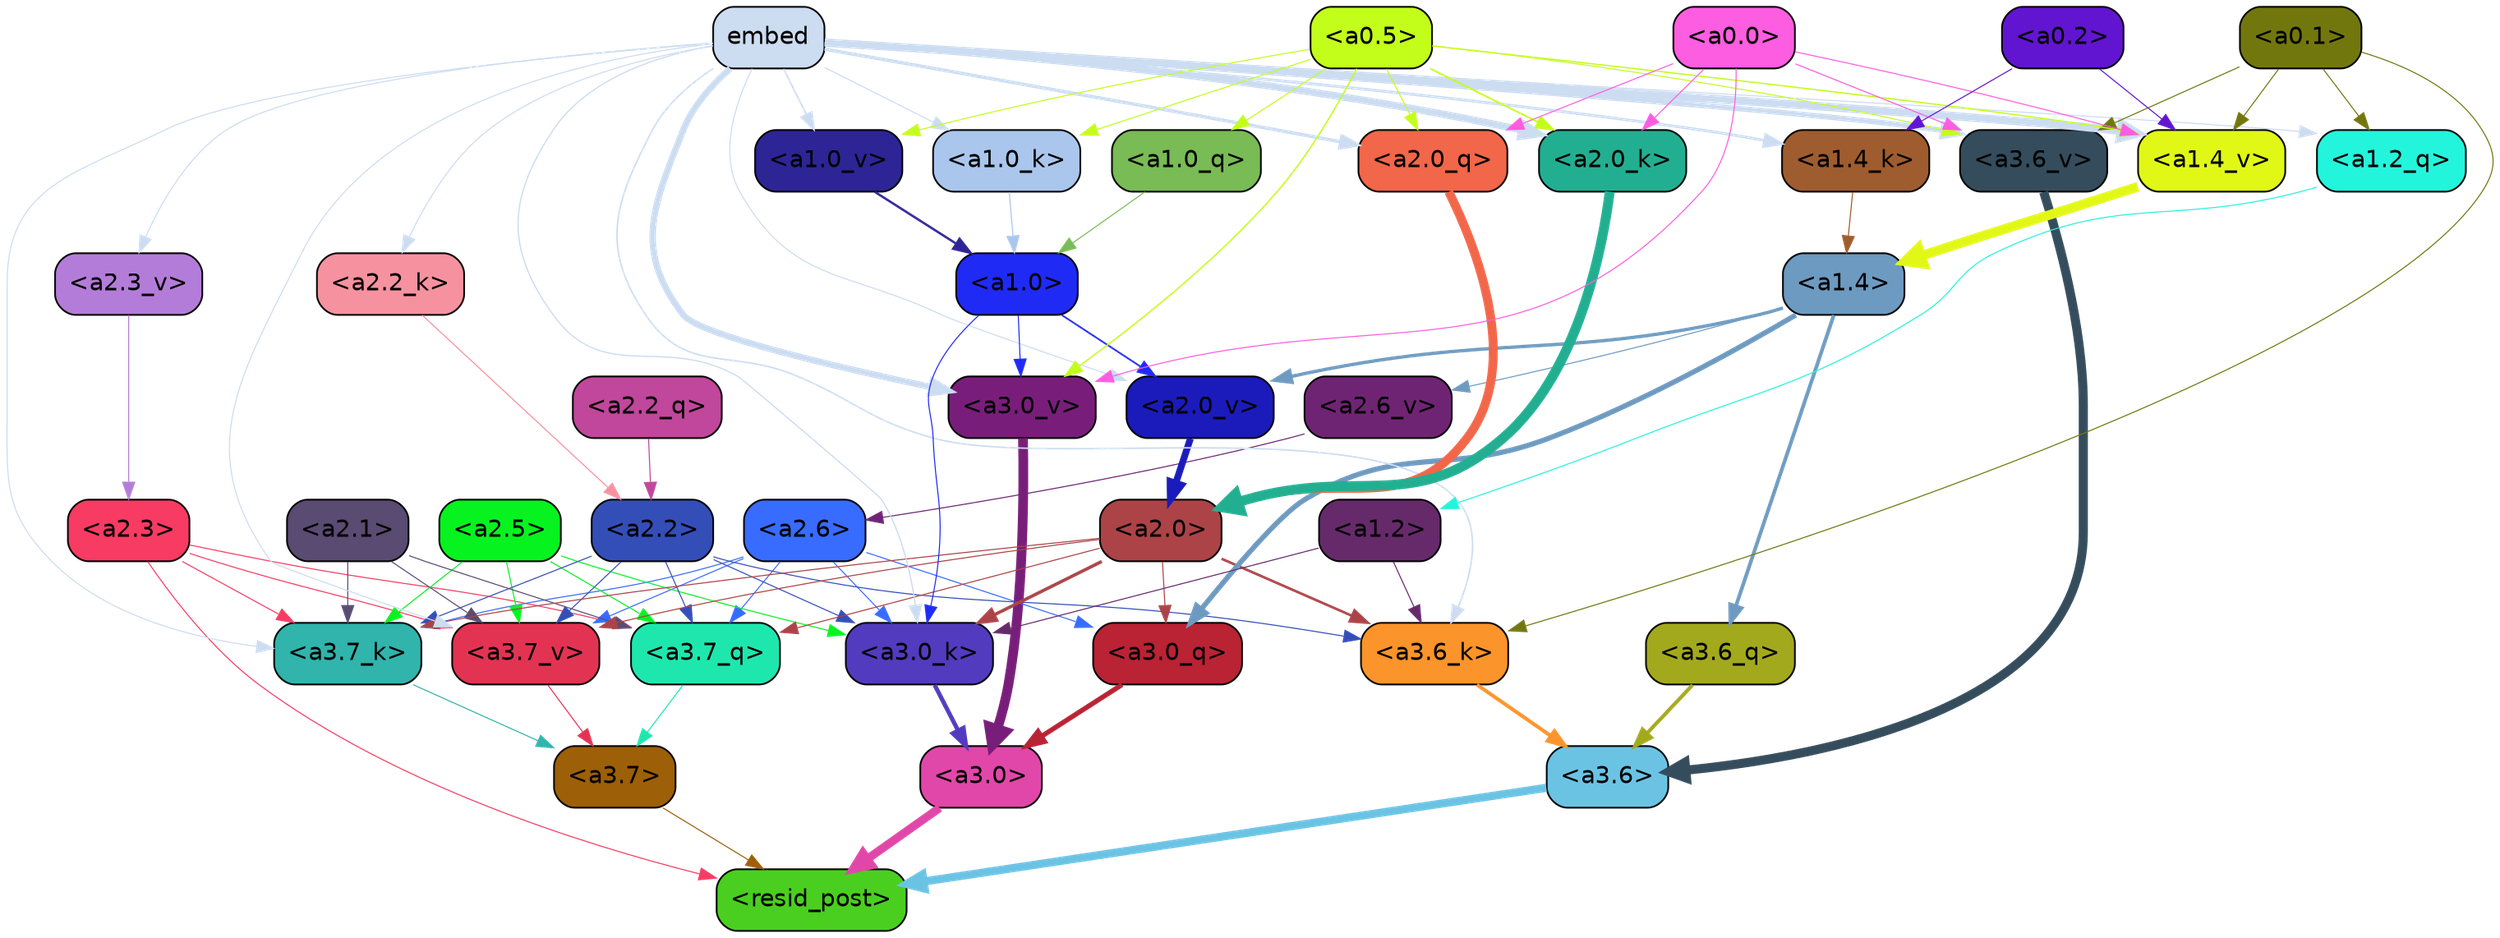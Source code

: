 strict digraph "" {
	graph [bgcolor=transparent,
		layout=dot,
		overlap=false,
		splines=true
	];
	"<a3.7>"	[color=black,
		fillcolor="#9d5f07",
		fontname=Helvetica,
		shape=box,
		style="filled, rounded"];
	"<resid_post>"	[color=black,
		fillcolor="#4acf20",
		fontname=Helvetica,
		shape=box,
		style="filled, rounded"];
	"<a3.7>" -> "<resid_post>"	[color="#9d5f07",
		penwidth=0.6];
	"<a3.6>"	[color=black,
		fillcolor="#6bc3e4",
		fontname=Helvetica,
		shape=box,
		style="filled, rounded"];
	"<a3.6>" -> "<resid_post>"	[color="#6bc3e4",
		penwidth=4.7534414529800415];
	"<a3.0>"	[color=black,
		fillcolor="#e147a8",
		fontname=Helvetica,
		shape=box,
		style="filled, rounded"];
	"<a3.0>" -> "<resid_post>"	[color="#e147a8",
		penwidth=4.898576855659485];
	"<a2.3>"	[color=black,
		fillcolor="#f73b63",
		fontname=Helvetica,
		shape=box,
		style="filled, rounded"];
	"<a2.3>" -> "<resid_post>"	[color="#f73b63",
		penwidth=0.6];
	"<a3.7_q>"	[color=black,
		fillcolor="#1ee7ae",
		fontname=Helvetica,
		shape=box,
		style="filled, rounded"];
	"<a2.3>" -> "<a3.7_q>"	[color="#f73b63",
		penwidth=0.6];
	"<a3.7_k>"	[color=black,
		fillcolor="#30b4ac",
		fontname=Helvetica,
		shape=box,
		style="filled, rounded"];
	"<a2.3>" -> "<a3.7_k>"	[color="#f73b63",
		penwidth=0.6];
	"<a3.7_v>"	[color=black,
		fillcolor="#e33352",
		fontname=Helvetica,
		shape=box,
		style="filled, rounded"];
	"<a2.3>" -> "<a3.7_v>"	[color="#f73b63",
		penwidth=0.6];
	"<a3.7_q>" -> "<a3.7>"	[color="#1ee7ae",
		penwidth=0.6];
	"<a3.6_q>"	[color=black,
		fillcolor="#a3a91d",
		fontname=Helvetica,
		shape=box,
		style="filled, rounded"];
	"<a3.6_q>" -> "<a3.6>"	[color="#a3a91d",
		penwidth=2.160832464694977];
	"<a3.0_q>"	[color=black,
		fillcolor="#b92334",
		fontname=Helvetica,
		shape=box,
		style="filled, rounded"];
	"<a3.0_q>" -> "<a3.0>"	[color="#b92334",
		penwidth=2.870753765106201];
	"<a3.7_k>" -> "<a3.7>"	[color="#30b4ac",
		penwidth=0.6];
	"<a3.6_k>"	[color=black,
		fillcolor="#fb942a",
		fontname=Helvetica,
		shape=box,
		style="filled, rounded"];
	"<a3.6_k>" -> "<a3.6>"	[color="#fb942a",
		penwidth=2.13908451795578];
	"<a3.0_k>"	[color=black,
		fillcolor="#523bbe",
		fontname=Helvetica,
		shape=box,
		style="filled, rounded"];
	"<a3.0_k>" -> "<a3.0>"	[color="#523bbe",
		penwidth=2.520303964614868];
	"<a3.7_v>" -> "<a3.7>"	[color="#e33352",
		penwidth=0.6];
	"<a3.6_v>"	[color=black,
		fillcolor="#354c5c",
		fontname=Helvetica,
		shape=box,
		style="filled, rounded"];
	"<a3.6_v>" -> "<a3.6>"	[color="#354c5c",
		penwidth=5.297133803367615];
	"<a3.0_v>"	[color=black,
		fillcolor="#781e7a",
		fontname=Helvetica,
		shape=box,
		style="filled, rounded"];
	"<a3.0_v>" -> "<a3.0>"	[color="#781e7a",
		penwidth=5.680712580680847];
	"<a2.6>"	[color=black,
		fillcolor="#386bff",
		fontname=Helvetica,
		shape=box,
		style="filled, rounded"];
	"<a2.6>" -> "<a3.7_q>"	[color="#386bff",
		penwidth=0.6];
	"<a2.6>" -> "<a3.0_q>"	[color="#386bff",
		penwidth=0.6];
	"<a2.6>" -> "<a3.7_k>"	[color="#386bff",
		penwidth=0.6];
	"<a2.6>" -> "<a3.0_k>"	[color="#386bff",
		penwidth=0.6];
	"<a2.6>" -> "<a3.7_v>"	[color="#386bff",
		penwidth=0.6];
	"<a2.5>"	[color=black,
		fillcolor="#06f31f",
		fontname=Helvetica,
		shape=box,
		style="filled, rounded"];
	"<a2.5>" -> "<a3.7_q>"	[color="#06f31f",
		penwidth=0.6];
	"<a2.5>" -> "<a3.7_k>"	[color="#06f31f",
		penwidth=0.6];
	"<a2.5>" -> "<a3.0_k>"	[color="#06f31f",
		penwidth=0.6];
	"<a2.5>" -> "<a3.7_v>"	[color="#06f31f",
		penwidth=0.6];
	"<a2.2>"	[color=black,
		fillcolor="#344eb8",
		fontname=Helvetica,
		shape=box,
		style="filled, rounded"];
	"<a2.2>" -> "<a3.7_q>"	[color="#344eb8",
		penwidth=0.6];
	"<a2.2>" -> "<a3.7_k>"	[color="#344eb8",
		penwidth=0.6];
	"<a2.2>" -> "<a3.6_k>"	[color="#344eb8",
		penwidth=0.6];
	"<a2.2>" -> "<a3.0_k>"	[color="#344eb8",
		penwidth=0.6];
	"<a2.2>" -> "<a3.7_v>"	[color="#344eb8",
		penwidth=0.6];
	"<a2.1>"	[color=black,
		fillcolor="#594b71",
		fontname=Helvetica,
		shape=box,
		style="filled, rounded"];
	"<a2.1>" -> "<a3.7_q>"	[color="#594b71",
		penwidth=0.6];
	"<a2.1>" -> "<a3.7_k>"	[color="#594b71",
		penwidth=0.6];
	"<a2.1>" -> "<a3.7_v>"	[color="#594b71",
		penwidth=0.6];
	"<a2.0>"	[color=black,
		fillcolor="#ab4347",
		fontname=Helvetica,
		shape=box,
		style="filled, rounded"];
	"<a2.0>" -> "<a3.7_q>"	[color="#ab4347",
		penwidth=0.6];
	"<a2.0>" -> "<a3.0_q>"	[color="#ab4347",
		penwidth=0.6];
	"<a2.0>" -> "<a3.7_k>"	[color="#ab4347",
		penwidth=0.6];
	"<a2.0>" -> "<a3.6_k>"	[color="#ab4347",
		penwidth=1.4784413101151586];
	"<a2.0>" -> "<a3.0_k>"	[color="#ab4347",
		penwidth=1.8858084231615067];
	"<a2.0>" -> "<a3.7_v>"	[color="#ab4347",
		penwidth=0.6];
	"<a1.4>"	[color=black,
		fillcolor="#6d9ac0",
		fontname=Helvetica,
		shape=box,
		style="filled, rounded"];
	"<a1.4>" -> "<a3.6_q>"	[color="#6d9ac0",
		penwidth=2.149975523352623];
	"<a1.4>" -> "<a3.0_q>"	[color="#6d9ac0",
		penwidth=3.0018038749694824];
	"<a2.6_v>"	[color=black,
		fillcolor="#6f2473",
		fontname=Helvetica,
		shape=box,
		style="filled, rounded"];
	"<a1.4>" -> "<a2.6_v>"	[color="#6d9ac0",
		penwidth=0.6];
	"<a2.0_v>"	[color=black,
		fillcolor="#1a1bba",
		fontname=Helvetica,
		shape=box,
		style="filled, rounded"];
	"<a1.4>" -> "<a2.0_v>"	[color="#6d9ac0",
		penwidth=1.925402581691742];
	embed	[color=black,
		fillcolor="#ccdcf1",
		fontname=Helvetica,
		shape=box,
		style="filled, rounded"];
	embed -> "<a3.7_k>"	[color="#ccdcf1",
		penwidth=0.6];
	embed -> "<a3.6_k>"	[color="#ccdcf1",
		penwidth=0.8552796393632889];
	embed -> "<a3.0_k>"	[color="#ccdcf1",
		penwidth=0.691851794719696];
	embed -> "<a3.7_v>"	[color="#ccdcf1",
		penwidth=0.6];
	embed -> "<a3.6_v>"	[color="#ccdcf1",
		penwidth=3.067279100418091];
	embed -> "<a3.0_v>"	[color="#ccdcf1",
		penwidth=3.6927278637886047];
	"<a2.0_q>"	[color=black,
		fillcolor="#f26649",
		fontname=Helvetica,
		shape=box,
		style="filled, rounded"];
	embed -> "<a2.0_q>"	[color="#ccdcf1",
		penwidth=1.944248914718628];
	"<a2.2_k>"	[color=black,
		fillcolor="#f6929f",
		fontname=Helvetica,
		shape=box,
		style="filled, rounded"];
	embed -> "<a2.2_k>"	[color="#ccdcf1",
		penwidth=0.6];
	"<a2.0_k>"	[color=black,
		fillcolor="#22af91",
		fontname=Helvetica,
		shape=box,
		style="filled, rounded"];
	embed -> "<a2.0_k>"	[color="#ccdcf1",
		penwidth=4.198909968137741];
	"<a2.3_v>"	[color=black,
		fillcolor="#b47cd9",
		fontname=Helvetica,
		shape=box,
		style="filled, rounded"];
	embed -> "<a2.3_v>"	[color="#ccdcf1",
		penwidth=0.6];
	embed -> "<a2.0_v>"	[color="#ccdcf1",
		penwidth=0.6];
	"<a1.2_q>"	[color=black,
		fillcolor="#23f5dc",
		fontname=Helvetica,
		shape=box,
		style="filled, rounded"];
	embed -> "<a1.2_q>"	[color="#ccdcf1",
		penwidth=0.6];
	"<a1.4_k>"	[color=black,
		fillcolor="#9f5c2f",
		fontname=Helvetica,
		shape=box,
		style="filled, rounded"];
	embed -> "<a1.4_k>"	[color="#ccdcf1",
		penwidth=1.6299549341201782];
	"<a1.0_k>"	[color=black,
		fillcolor="#aac6ec",
		fontname=Helvetica,
		shape=box,
		style="filled, rounded"];
	embed -> "<a1.0_k>"	[color="#ccdcf1",
		penwidth=0.6];
	"<a1.4_v>"	[color=black,
		fillcolor="#e1f817",
		fontname=Helvetica,
		shape=box,
		style="filled, rounded"];
	embed -> "<a1.4_v>"	[color="#ccdcf1",
		penwidth=4.780120432376862];
	"<a1.0_v>"	[color=black,
		fillcolor="#2d2595",
		fontname=Helvetica,
		shape=box,
		style="filled, rounded"];
	embed -> "<a1.0_v>"	[color="#ccdcf1",
		penwidth=0.8886437299661338];
	"<a1.2>"	[color=black,
		fillcolor="#662a6b",
		fontname=Helvetica,
		shape=box,
		style="filled, rounded"];
	"<a1.2>" -> "<a3.6_k>"	[color="#662a6b",
		penwidth=0.6];
	"<a1.2>" -> "<a3.0_k>"	[color="#662a6b",
		penwidth=0.6];
	"<a0.1>"	[color=black,
		fillcolor="#72770d",
		fontname=Helvetica,
		shape=box,
		style="filled, rounded"];
	"<a0.1>" -> "<a3.6_k>"	[color="#72770d",
		penwidth=0.6];
	"<a0.1>" -> "<a3.6_v>"	[color="#72770d",
		penwidth=0.6];
	"<a0.1>" -> "<a1.2_q>"	[color="#72770d",
		penwidth=0.6];
	"<a0.1>" -> "<a1.4_v>"	[color="#72770d",
		penwidth=0.6];
	"<a1.0>"	[color=black,
		fillcolor="#202af5",
		fontname=Helvetica,
		shape=box,
		style="filled, rounded"];
	"<a1.0>" -> "<a3.0_k>"	[color="#202af5",
		penwidth=0.6];
	"<a1.0>" -> "<a3.0_v>"	[color="#202af5",
		penwidth=0.6];
	"<a1.0>" -> "<a2.0_v>"	[color="#202af5",
		penwidth=0.9920598268508911];
	"<a0.5>"	[color=black,
		fillcolor="#c3fd1a",
		fontname=Helvetica,
		shape=box,
		style="filled, rounded"];
	"<a0.5>" -> "<a3.6_v>"	[color="#c3fd1a",
		penwidth=0.6];
	"<a0.5>" -> "<a3.0_v>"	[color="#c3fd1a",
		penwidth=0.8028683364391327];
	"<a0.5>" -> "<a2.0_q>"	[color="#c3fd1a",
		penwidth=0.6];
	"<a0.5>" -> "<a2.0_k>"	[color="#c3fd1a",
		penwidth=0.9883035719394684];
	"<a1.0_q>"	[color=black,
		fillcolor="#79bb55",
		fontname=Helvetica,
		shape=box,
		style="filled, rounded"];
	"<a0.5>" -> "<a1.0_q>"	[color="#c3fd1a",
		penwidth=0.6];
	"<a0.5>" -> "<a1.0_k>"	[color="#c3fd1a",
		penwidth=0.6];
	"<a0.5>" -> "<a1.4_v>"	[color="#c3fd1a",
		penwidth=0.7686666250228882];
	"<a0.5>" -> "<a1.0_v>"	[color="#c3fd1a",
		penwidth=0.6];
	"<a0.0>"	[color=black,
		fillcolor="#fd5de0",
		fontname=Helvetica,
		shape=box,
		style="filled, rounded"];
	"<a0.0>" -> "<a3.6_v>"	[color="#fd5de0",
		penwidth=0.6];
	"<a0.0>" -> "<a3.0_v>"	[color="#fd5de0",
		penwidth=0.6];
	"<a0.0>" -> "<a2.0_q>"	[color="#fd5de0",
		penwidth=0.6];
	"<a0.0>" -> "<a2.0_k>"	[color="#fd5de0",
		penwidth=0.6];
	"<a0.0>" -> "<a1.4_v>"	[color="#fd5de0",
		penwidth=0.6];
	"<a2.2_q>"	[color=black,
		fillcolor="#c0479b",
		fontname=Helvetica,
		shape=box,
		style="filled, rounded"];
	"<a2.2_q>" -> "<a2.2>"	[color="#c0479b",
		penwidth=0.6];
	"<a2.0_q>" -> "<a2.0>"	[color="#f26649",
		penwidth=5.1847569942474365];
	"<a2.2_k>" -> "<a2.2>"	[color="#f6929f",
		penwidth=0.6149471998214722];
	"<a2.0_k>" -> "<a2.0>"	[color="#22af91",
		penwidth=5.773491740226746];
	"<a2.6_v>" -> "<a2.6>"	[color="#6f2473",
		penwidth=0.6];
	"<a2.3_v>" -> "<a2.3>"	[color="#b47cd9",
		penwidth=0.6];
	"<a2.0_v>" -> "<a2.0>"	[color="#1a1bba",
		penwidth=3.9731863737106323];
	"<a1.2_q>" -> "<a1.2>"	[color="#23f5dc",
		penwidth=0.6];
	"<a1.0_q>" -> "<a1.0>"	[color="#79bb55",
		penwidth=0.6];
	"<a1.4_k>" -> "<a1.4>"	[color="#9f5c2f",
		penwidth=0.6];
	"<a1.0_k>" -> "<a1.0>"	[color="#aac6ec",
		penwidth=0.6];
	"<a1.4_v>" -> "<a1.4>"	[color="#e1f817",
		penwidth=5.565408229827881];
	"<a1.0_v>" -> "<a1.0>"	[color="#2d2595",
		penwidth=1.3358666002750397];
	"<a0.2>"	[color=black,
		fillcolor="#6115d0",
		fontname=Helvetica,
		shape=box,
		style="filled, rounded"];
	"<a0.2>" -> "<a1.4_k>"	[color="#6115d0",
		penwidth=0.6];
	"<a0.2>" -> "<a1.4_v>"	[color="#6115d0",
		penwidth=0.6];
}
